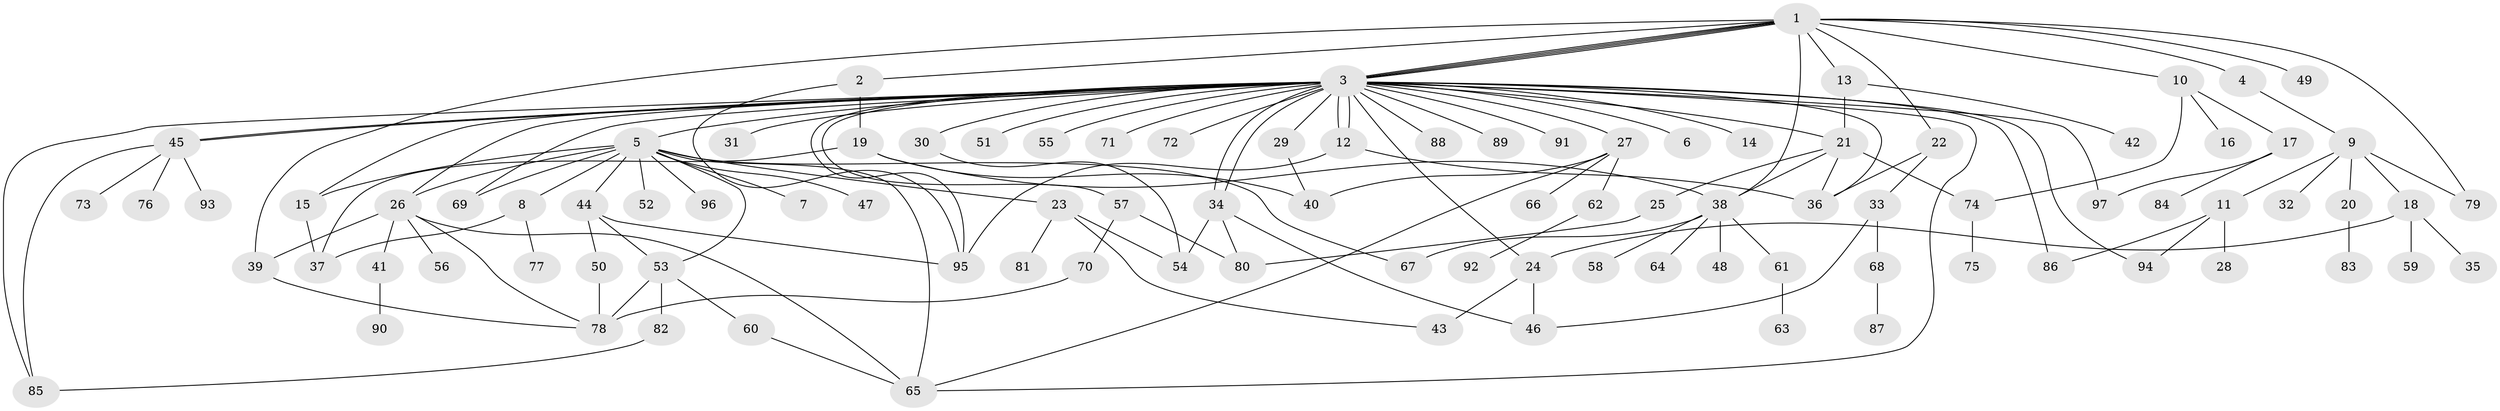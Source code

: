// Generated by graph-tools (version 1.1) at 2025/49/03/09/25 03:49:59]
// undirected, 97 vertices, 144 edges
graph export_dot {
graph [start="1"]
  node [color=gray90,style=filled];
  1;
  2;
  3;
  4;
  5;
  6;
  7;
  8;
  9;
  10;
  11;
  12;
  13;
  14;
  15;
  16;
  17;
  18;
  19;
  20;
  21;
  22;
  23;
  24;
  25;
  26;
  27;
  28;
  29;
  30;
  31;
  32;
  33;
  34;
  35;
  36;
  37;
  38;
  39;
  40;
  41;
  42;
  43;
  44;
  45;
  46;
  47;
  48;
  49;
  50;
  51;
  52;
  53;
  54;
  55;
  56;
  57;
  58;
  59;
  60;
  61;
  62;
  63;
  64;
  65;
  66;
  67;
  68;
  69;
  70;
  71;
  72;
  73;
  74;
  75;
  76;
  77;
  78;
  79;
  80;
  81;
  82;
  83;
  84;
  85;
  86;
  87;
  88;
  89;
  90;
  91;
  92;
  93;
  94;
  95;
  96;
  97;
  1 -- 2;
  1 -- 3;
  1 -- 3;
  1 -- 3;
  1 -- 3;
  1 -- 4;
  1 -- 10;
  1 -- 13;
  1 -- 22;
  1 -- 38;
  1 -- 39;
  1 -- 49;
  1 -- 79;
  2 -- 19;
  2 -- 95;
  3 -- 5;
  3 -- 6;
  3 -- 12;
  3 -- 12;
  3 -- 14;
  3 -- 15;
  3 -- 21;
  3 -- 24;
  3 -- 26;
  3 -- 27;
  3 -- 29;
  3 -- 30;
  3 -- 31;
  3 -- 34;
  3 -- 34;
  3 -- 36;
  3 -- 45;
  3 -- 45;
  3 -- 51;
  3 -- 55;
  3 -- 57;
  3 -- 65;
  3 -- 69;
  3 -- 71;
  3 -- 72;
  3 -- 85;
  3 -- 86;
  3 -- 88;
  3 -- 89;
  3 -- 91;
  3 -- 94;
  3 -- 95;
  3 -- 97;
  4 -- 9;
  5 -- 7;
  5 -- 8;
  5 -- 15;
  5 -- 23;
  5 -- 26;
  5 -- 44;
  5 -- 47;
  5 -- 52;
  5 -- 53;
  5 -- 65;
  5 -- 67;
  5 -- 69;
  5 -- 96;
  8 -- 37;
  8 -- 77;
  9 -- 11;
  9 -- 18;
  9 -- 20;
  9 -- 32;
  9 -- 79;
  10 -- 16;
  10 -- 17;
  10 -- 74;
  11 -- 28;
  11 -- 86;
  11 -- 94;
  12 -- 36;
  12 -- 95;
  13 -- 21;
  13 -- 42;
  15 -- 37;
  17 -- 84;
  17 -- 97;
  18 -- 24;
  18 -- 35;
  18 -- 59;
  19 -- 37;
  19 -- 38;
  19 -- 40;
  20 -- 83;
  21 -- 25;
  21 -- 36;
  21 -- 38;
  21 -- 74;
  22 -- 33;
  22 -- 36;
  23 -- 43;
  23 -- 54;
  23 -- 81;
  24 -- 43;
  24 -- 46;
  25 -- 80;
  26 -- 39;
  26 -- 41;
  26 -- 56;
  26 -- 65;
  26 -- 78;
  27 -- 40;
  27 -- 62;
  27 -- 65;
  27 -- 66;
  29 -- 40;
  30 -- 54;
  33 -- 46;
  33 -- 68;
  34 -- 46;
  34 -- 54;
  34 -- 80;
  38 -- 48;
  38 -- 58;
  38 -- 61;
  38 -- 64;
  38 -- 67;
  39 -- 78;
  41 -- 90;
  44 -- 50;
  44 -- 53;
  44 -- 95;
  45 -- 73;
  45 -- 76;
  45 -- 85;
  45 -- 93;
  50 -- 78;
  53 -- 60;
  53 -- 78;
  53 -- 82;
  57 -- 70;
  57 -- 80;
  60 -- 65;
  61 -- 63;
  62 -- 92;
  68 -- 87;
  70 -- 78;
  74 -- 75;
  82 -- 85;
}
